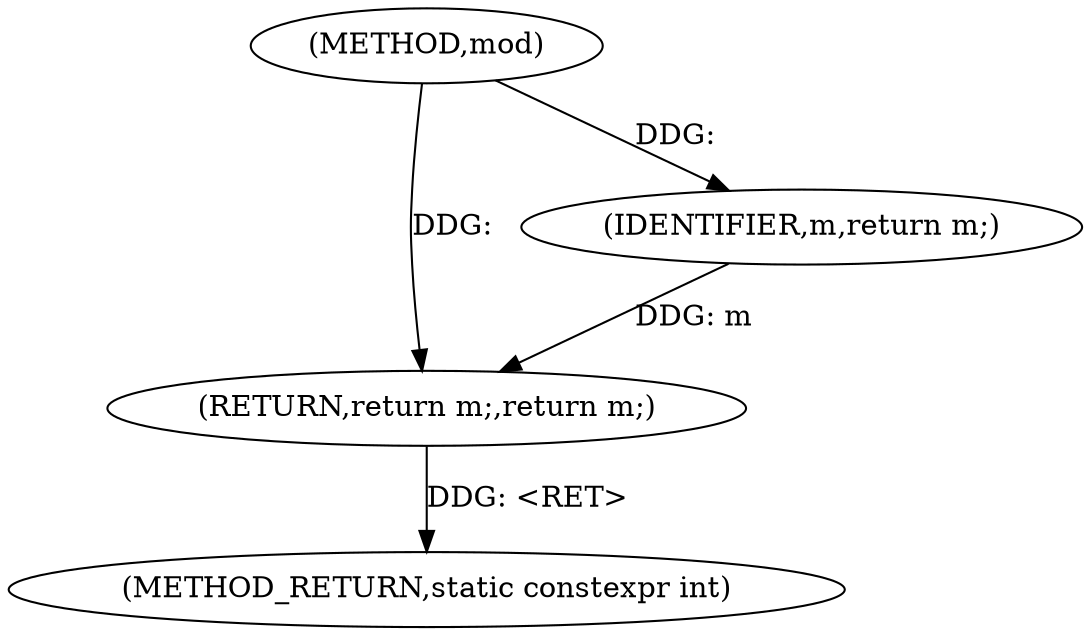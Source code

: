 digraph "mod" {  
"1000754" [label = "(METHOD,mod)" ]
"1000758" [label = "(METHOD_RETURN,static constexpr int)" ]
"1000756" [label = "(RETURN,return m;,return m;)" ]
"1000757" [label = "(IDENTIFIER,m,return m;)" ]
  "1000756" -> "1000758"  [ label = "DDG: <RET>"] 
  "1000757" -> "1000756"  [ label = "DDG: m"] 
  "1000754" -> "1000756"  [ label = "DDG: "] 
  "1000754" -> "1000757"  [ label = "DDG: "] 
}
